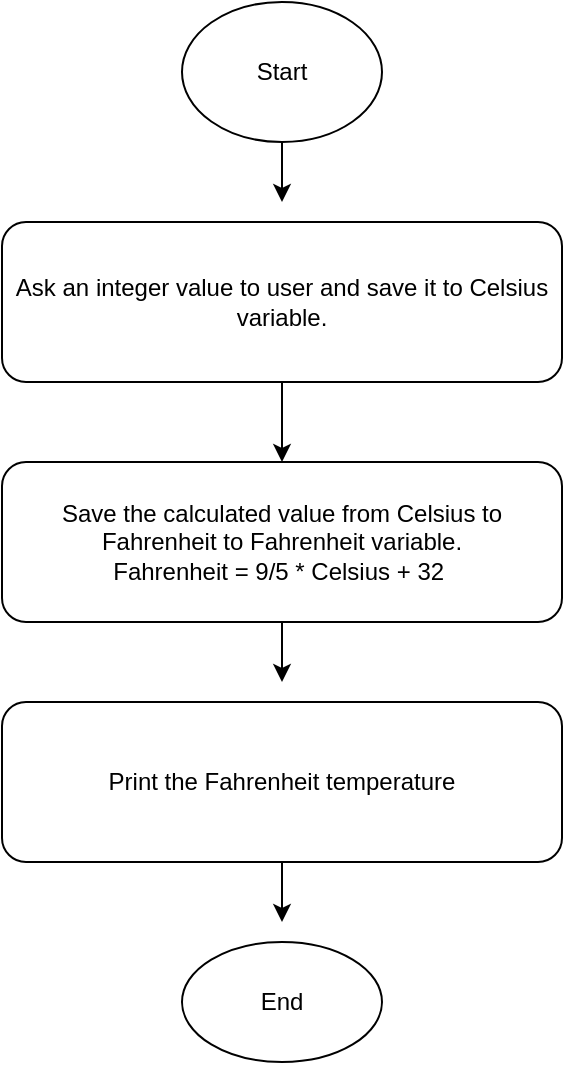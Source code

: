<mxfile>
    <diagram id="CwOH3TBnRjz5mt-_NnWz" name="Page-1">
        <mxGraphModel dx="1002" dy="1663" grid="1" gridSize="10" guides="1" tooltips="1" connect="1" arrows="1" fold="1" page="1" pageScale="1" pageWidth="850" pageHeight="1100" math="0" shadow="0">
            <root>
                <mxCell id="0"/>
                <mxCell id="1" parent="0"/>
                <mxCell id="7" style="edgeStyle=none;html=1;exitX=0.5;exitY=1;exitDx=0;exitDy=0;entryX=0.5;entryY=0;entryDx=0;entryDy=0;" edge="1" parent="1" source="2" target="4">
                    <mxGeometry relative="1" as="geometry"/>
                </mxCell>
                <mxCell id="2" value="Ask an integer value to user and save it to Celsius variable." style="rounded=1;whiteSpace=wrap;html=1;" vertex="1" parent="1">
                    <mxGeometry x="200" y="80" width="280" height="80" as="geometry"/>
                </mxCell>
                <mxCell id="8" style="edgeStyle=none;html=1;exitX=0.5;exitY=1;exitDx=0;exitDy=0;" edge="1" parent="1" source="4">
                    <mxGeometry relative="1" as="geometry">
                        <mxPoint x="340" y="310" as="targetPoint"/>
                    </mxGeometry>
                </mxCell>
                <mxCell id="4" value="Save the calculated value from Celsius to Fahrenheit to Fahrenheit variable.&lt;br&gt;Fahrenheit = 9/5 * Celsius + 32&amp;nbsp;" style="rounded=1;whiteSpace=wrap;html=1;" vertex="1" parent="1">
                    <mxGeometry x="200" y="200" width="280" height="80" as="geometry"/>
                </mxCell>
                <mxCell id="15" style="edgeStyle=none;html=1;exitX=0.5;exitY=1;exitDx=0;exitDy=0;" edge="1" parent="1" source="5">
                    <mxGeometry relative="1" as="geometry">
                        <mxPoint x="340" y="430" as="targetPoint"/>
                    </mxGeometry>
                </mxCell>
                <mxCell id="5" value="Print the Fahrenheit temperature" style="rounded=1;whiteSpace=wrap;html=1;" vertex="1" parent="1">
                    <mxGeometry x="200" y="320" width="280" height="80" as="geometry"/>
                </mxCell>
                <mxCell id="14" style="edgeStyle=none;html=1;exitX=0.5;exitY=1;exitDx=0;exitDy=0;" edge="1" parent="1" source="9">
                    <mxGeometry relative="1" as="geometry">
                        <mxPoint x="340" y="70" as="targetPoint"/>
                    </mxGeometry>
                </mxCell>
                <mxCell id="9" value="Start" style="ellipse;whiteSpace=wrap;html=1;" vertex="1" parent="1">
                    <mxGeometry x="290" y="-30" width="100" height="70" as="geometry"/>
                </mxCell>
                <mxCell id="10" value="End" style="ellipse;whiteSpace=wrap;html=1;" vertex="1" parent="1">
                    <mxGeometry x="290" y="440" width="100" height="60" as="geometry"/>
                </mxCell>
            </root>
        </mxGraphModel>
    </diagram>
</mxfile>